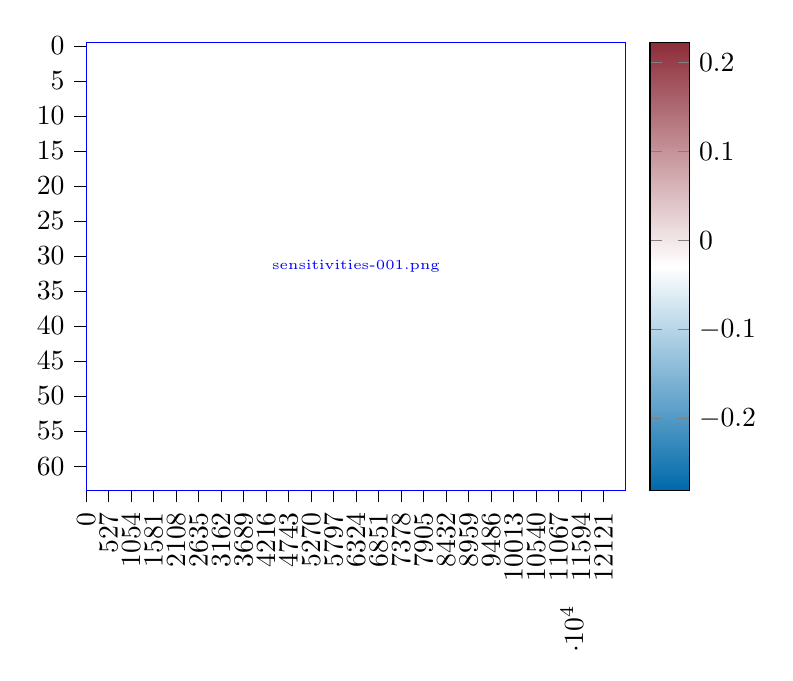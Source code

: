 % This file was created with tikzplotlib v0.10.1.
\begin{tikzpicture}

\definecolor{darkgray176}{RGB}{176,176,176}

\begin{axis}[
colorbar,
colorbar style={ylabel={}},
colormap={mymap}{[1pt]
  rgb(0pt)=(0,0.412,0.667);
  rgb(1pt)=(1,1,1);
  rgb(2pt)=(0.553,0.176,0.224)
},
point meta max=0.223,
point meta min=-0.281,
tick align=outside,
tick pos=left,
x grid style={darkgray176},
xmin=0, xmax=12640,
xtick style={color=black},
xtick={0.5,527.5,1054.5,1581.5,2108.5,2635.5,3162.5,3689.5,4216.5,4743.5,5270.5,5797.5,6324.5,6851.5,7378.5,7905.5,8432.5,8959.5,9486.5,10013.5,10540.5,11067.5,11594.5,12121.5},
xticklabel style={rotate=90.0},
xticklabels={
  0,
  527,
  1054,
  1581,
  2108,
  2635,
  3162,
  3689,
  4216,
  4743,
  5270,
  5797,
  6324,
  6851,
  7378,
  7905,
  8432,
  8959,
  9486,
  10013,
  10540,
  11067,
  11594,
  12121
},
y dir=reverse,
y grid style={darkgray176},
ymin=0, ymax=64,
ytick style={color=black},
ytick={0.5,5.5,10.5,15.5,20.5,25.5,30.5,35.5,40.5,45.5,50.5,55.5,60.5},
yticklabels={0,5,10,15,20,25,30,35,40,45,50,55,60}
]
\addplot graphics [includegraphics cmd=\pgfimage,xmin=0, xmax=12640, ymin=64, ymax=0] {sensitivities-001.png};
\end{axis}

\end{tikzpicture}
